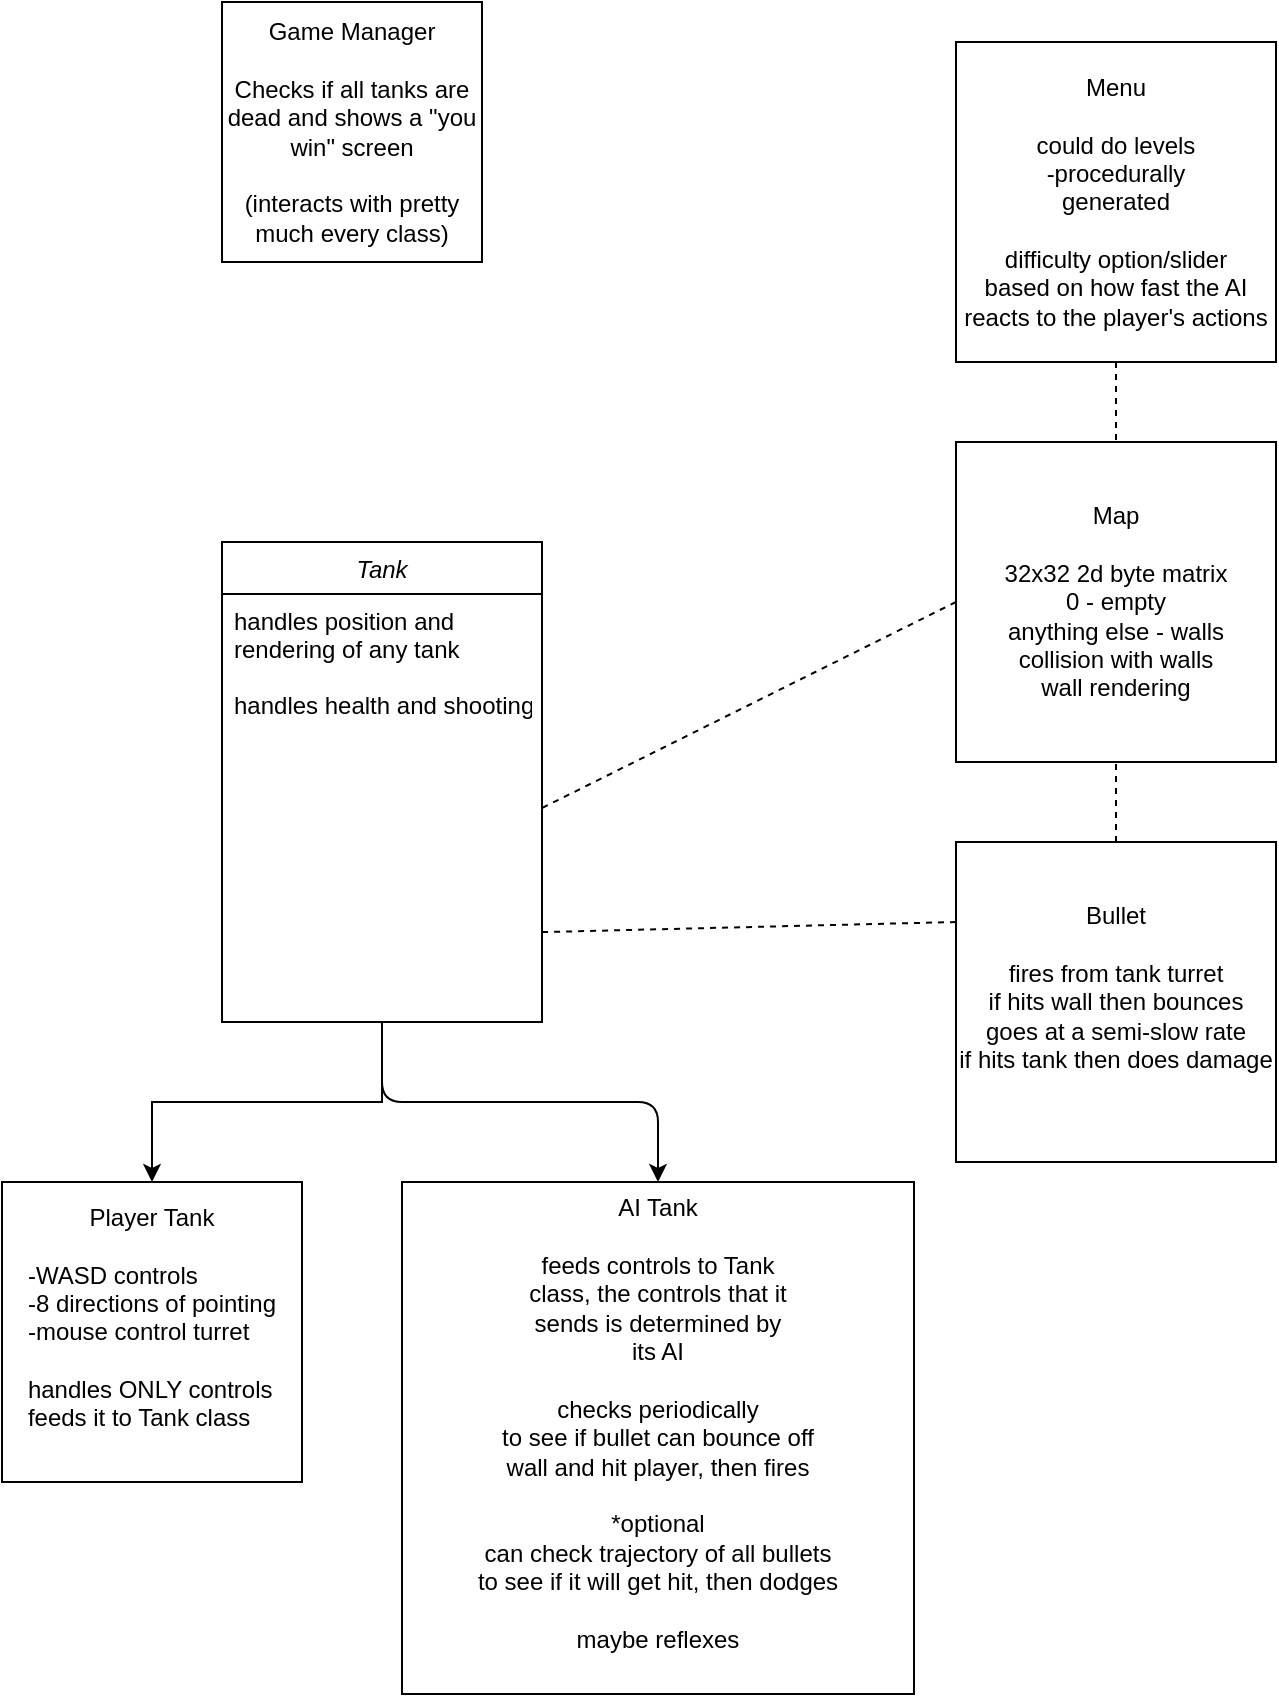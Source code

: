 <mxfile version="12.7.0" type="device"><diagram id="C5RBs43oDa-KdzZeNtuy" name="Page-1"><mxGraphModel dx="1673" dy="1045" grid="1" gridSize="10" guides="1" tooltips="1" connect="1" arrows="1" fold="1" page="1" pageScale="1" pageWidth="827" pageHeight="1169" math="0" shadow="0"><root><mxCell id="WIyWlLk6GJQsqaUBKTNV-0"/><mxCell id="WIyWlLk6GJQsqaUBKTNV-1" parent="WIyWlLk6GJQsqaUBKTNV-0"/><mxCell id="LzEngNrIxinZ7YlfZQLG-3" style="edgeStyle=orthogonalEdgeStyle;rounded=0;orthogonalLoop=1;jettySize=auto;html=1;exitX=0.5;exitY=1;exitDx=0;exitDy=0;entryX=0.5;entryY=0;entryDx=0;entryDy=0;" edge="1" parent="WIyWlLk6GJQsqaUBKTNV-1" source="zkfFHV4jXpPFQw0GAbJ--0" target="LzEngNrIxinZ7YlfZQLG-4"><mxGeometry relative="1" as="geometry"><mxPoint x="293" y="730" as="targetPoint"/></mxGeometry></mxCell><mxCell id="zkfFHV4jXpPFQw0GAbJ--0" value="Tank" style="swimlane;fontStyle=2;align=center;verticalAlign=top;childLayout=stackLayout;horizontal=1;startSize=26;horizontalStack=0;resizeParent=1;resizeLast=0;collapsible=1;marginBottom=0;rounded=0;shadow=0;strokeWidth=1;" parent="WIyWlLk6GJQsqaUBKTNV-1" vertex="1"><mxGeometry x="213" y="380" width="160" height="240" as="geometry"><mxRectangle x="230" y="140" width="160" height="26" as="alternateBounds"/></mxGeometry></mxCell><mxCell id="zkfFHV4jXpPFQw0GAbJ--1" value="handles position and&#xA;rendering of any tank&#xA;&#xA;handles health and shooting&#xA;&#xA;" style="text;align=left;verticalAlign=top;spacingLeft=4;spacingRight=4;overflow=hidden;rotatable=0;points=[[0,0.5],[1,0.5]];portConstraint=eastwest;" parent="zkfFHV4jXpPFQw0GAbJ--0" vertex="1"><mxGeometry y="26" width="160" height="214" as="geometry"/></mxCell><mxCell id="LzEngNrIxinZ7YlfZQLG-4" value="&lt;div&gt;Player Tank&lt;/div&gt;&lt;div align=&quot;left&quot;&gt;&lt;br&gt;&lt;/div&gt;&lt;div align=&quot;left&quot;&gt;-WASD controls&lt;/div&gt;&lt;div align=&quot;left&quot;&gt;-8 directions of pointing&lt;/div&gt;&lt;div align=&quot;left&quot;&gt;-mouse control turret&lt;/div&gt;&lt;div align=&quot;left&quot;&gt;&lt;br&gt;&lt;/div&gt;&lt;div align=&quot;left&quot;&gt;handles ONLY controls&lt;/div&gt;&lt;div align=&quot;left&quot;&gt;feeds it to Tank class&lt;br&gt;&lt;/div&gt;&lt;div align=&quot;left&quot;&gt;&lt;br&gt;&lt;/div&gt;" style="whiteSpace=wrap;html=1;aspect=fixed;" vertex="1" parent="WIyWlLk6GJQsqaUBKTNV-1"><mxGeometry x="103" y="700" width="150" height="150" as="geometry"/></mxCell><mxCell id="LzEngNrIxinZ7YlfZQLG-5" value="&lt;div&gt;Map&lt;/div&gt;&lt;div&gt;&lt;br&gt;&lt;/div&gt;&lt;div&gt;32x32 2d byte matrix &lt;br&gt;&lt;/div&gt;&lt;div&gt;0 - empty&lt;/div&gt;&lt;div&gt;anything else - walls&lt;/div&gt;&lt;div&gt;collision with walls&lt;/div&gt;&lt;div&gt;wall rendering&lt;br&gt;&lt;/div&gt;" style="whiteSpace=wrap;html=1;aspect=fixed;" vertex="1" parent="WIyWlLk6GJQsqaUBKTNV-1"><mxGeometry x="580" y="330" width="160" height="160" as="geometry"/></mxCell><mxCell id="LzEngNrIxinZ7YlfZQLG-6" value="&lt;div&gt;Bullet&lt;/div&gt;&lt;div&gt;&lt;br&gt;&lt;/div&gt;&lt;div&gt;fires from tank turret&lt;/div&gt;&lt;div&gt;if hits wall then bounces&lt;/div&gt;&lt;div&gt;goes at a semi-slow rate&lt;/div&gt;&lt;div&gt;if hits tank then does damage&lt;/div&gt;&lt;div&gt;&lt;br&gt;&lt;/div&gt;" style="whiteSpace=wrap;html=1;aspect=fixed;" vertex="1" parent="WIyWlLk6GJQsqaUBKTNV-1"><mxGeometry x="580" y="530" width="160" height="160" as="geometry"/></mxCell><mxCell id="LzEngNrIxinZ7YlfZQLG-7" value="" style="endArrow=none;dashed=1;html=1;entryX=0.5;entryY=1;entryDx=0;entryDy=0;" edge="1" parent="WIyWlLk6GJQsqaUBKTNV-1" source="LzEngNrIxinZ7YlfZQLG-6" target="LzEngNrIxinZ7YlfZQLG-5"><mxGeometry width="50" height="50" relative="1" as="geometry"><mxPoint x="660" y="520" as="sourcePoint"/><mxPoint x="183" y="820" as="targetPoint"/></mxGeometry></mxCell><mxCell id="LzEngNrIxinZ7YlfZQLG-8" value="" style="endArrow=none;dashed=1;html=1;entryX=1;entryY=0.79;entryDx=0;entryDy=0;entryPerimeter=0;exitX=0;exitY=0.25;exitDx=0;exitDy=0;" edge="1" parent="WIyWlLk6GJQsqaUBKTNV-1" source="LzEngNrIxinZ7YlfZQLG-6" target="zkfFHV4jXpPFQw0GAbJ--1"><mxGeometry width="50" height="50" relative="1" as="geometry"><mxPoint x="103" y="920" as="sourcePoint"/><mxPoint x="153" y="870" as="targetPoint"/></mxGeometry></mxCell><mxCell id="LzEngNrIxinZ7YlfZQLG-10" value="" style="endArrow=none;dashed=1;html=1;entryX=1;entryY=0.5;entryDx=0;entryDy=0;exitX=0;exitY=0.5;exitDx=0;exitDy=0;" edge="1" parent="WIyWlLk6GJQsqaUBKTNV-1" source="LzEngNrIxinZ7YlfZQLG-5" target="zkfFHV4jXpPFQw0GAbJ--1"><mxGeometry width="50" height="50" relative="1" as="geometry"><mxPoint x="103" y="920" as="sourcePoint"/><mxPoint x="153" y="870" as="targetPoint"/></mxGeometry></mxCell><mxCell id="LzEngNrIxinZ7YlfZQLG-11" value="&lt;div&gt;AI Tank&lt;/div&gt;&lt;div&gt;&lt;br&gt;&lt;/div&gt;&lt;div&gt;feeds controls to Tank&lt;/div&gt;&lt;div&gt;class, the controls that it&lt;/div&gt;&lt;div&gt;sends is determined by &lt;br&gt;&lt;/div&gt;&lt;div&gt;its AI&lt;/div&gt;&lt;div&gt;&lt;br&gt;&lt;/div&gt;&lt;div&gt;checks periodically&lt;/div&gt;&lt;div&gt;to see if bullet can bounce off&lt;/div&gt;&lt;div&gt;wall and hit player, then fires&lt;br&gt;&lt;/div&gt;&lt;div&gt;&lt;br&gt;&lt;/div&gt;&lt;div&gt;*optional&lt;/div&gt;&lt;div&gt;can check trajectory of all bullets &lt;br&gt;&lt;/div&gt;&lt;div&gt;to see if it will get hit, then dodges&lt;/div&gt;&lt;div&gt;&lt;br&gt;&lt;/div&gt;&lt;div&gt;maybe reflexes&lt;br&gt;&lt;/div&gt;&lt;div&gt;&lt;br&gt;&lt;/div&gt;" style="whiteSpace=wrap;html=1;aspect=fixed;" vertex="1" parent="WIyWlLk6GJQsqaUBKTNV-1"><mxGeometry x="303" y="700" width="256" height="256" as="geometry"/></mxCell><mxCell id="LzEngNrIxinZ7YlfZQLG-12" value="" style="endArrow=classic;html=1;exitX=0.5;exitY=1;exitDx=0;exitDy=0;entryX=0.5;entryY=0;entryDx=0;entryDy=0;" edge="1" parent="WIyWlLk6GJQsqaUBKTNV-1" source="zkfFHV4jXpPFQw0GAbJ--0" target="LzEngNrIxinZ7YlfZQLG-11"><mxGeometry width="50" height="50" relative="1" as="geometry"><mxPoint x="103" y="990" as="sourcePoint"/><mxPoint x="153" y="940" as="targetPoint"/><Array as="points"><mxPoint x="293" y="660"/><mxPoint x="431" y="660"/></Array></mxGeometry></mxCell><mxCell id="LzEngNrIxinZ7YlfZQLG-13" value="&lt;div&gt;Game Manager&lt;/div&gt;&lt;div&gt;&lt;br&gt;&lt;/div&gt;&lt;div&gt;Checks if all tanks are dead and shows a &quot;you win&quot; screen&lt;/div&gt;&lt;div&gt;&lt;br&gt;&lt;/div&gt;&lt;div&gt;(interacts with pretty much every class)&lt;br&gt;&lt;/div&gt;" style="whiteSpace=wrap;html=1;aspect=fixed;" vertex="1" parent="WIyWlLk6GJQsqaUBKTNV-1"><mxGeometry x="213" y="110" width="130" height="130" as="geometry"/></mxCell><mxCell id="LzEngNrIxinZ7YlfZQLG-14" value="&lt;div&gt;Menu&lt;/div&gt;&lt;div&gt;&lt;br&gt;&lt;/div&gt;&lt;div&gt;could do levels&lt;/div&gt;&lt;div&gt;-procedurally &lt;br&gt;&lt;/div&gt;&lt;div&gt;generated&lt;/div&gt;&lt;div&gt;&lt;br&gt;&lt;/div&gt;&lt;div&gt;difficulty option/slider&lt;/div&gt;&lt;div&gt;based on how fast the AI reacts to the player's actions&lt;br&gt;&lt;/div&gt;" style="whiteSpace=wrap;html=1;aspect=fixed;" vertex="1" parent="WIyWlLk6GJQsqaUBKTNV-1"><mxGeometry x="580" y="130" width="160" height="160" as="geometry"/></mxCell><mxCell id="LzEngNrIxinZ7YlfZQLG-16" value="" style="endArrow=none;dashed=1;html=1;" edge="1" parent="WIyWlLk6GJQsqaUBKTNV-1" source="LzEngNrIxinZ7YlfZQLG-14" target="LzEngNrIxinZ7YlfZQLG-5"><mxGeometry width="50" height="50" relative="1" as="geometry"><mxPoint x="320" y="210" as="sourcePoint"/><mxPoint x="370" y="160" as="targetPoint"/></mxGeometry></mxCell></root></mxGraphModel></diagram></mxfile>